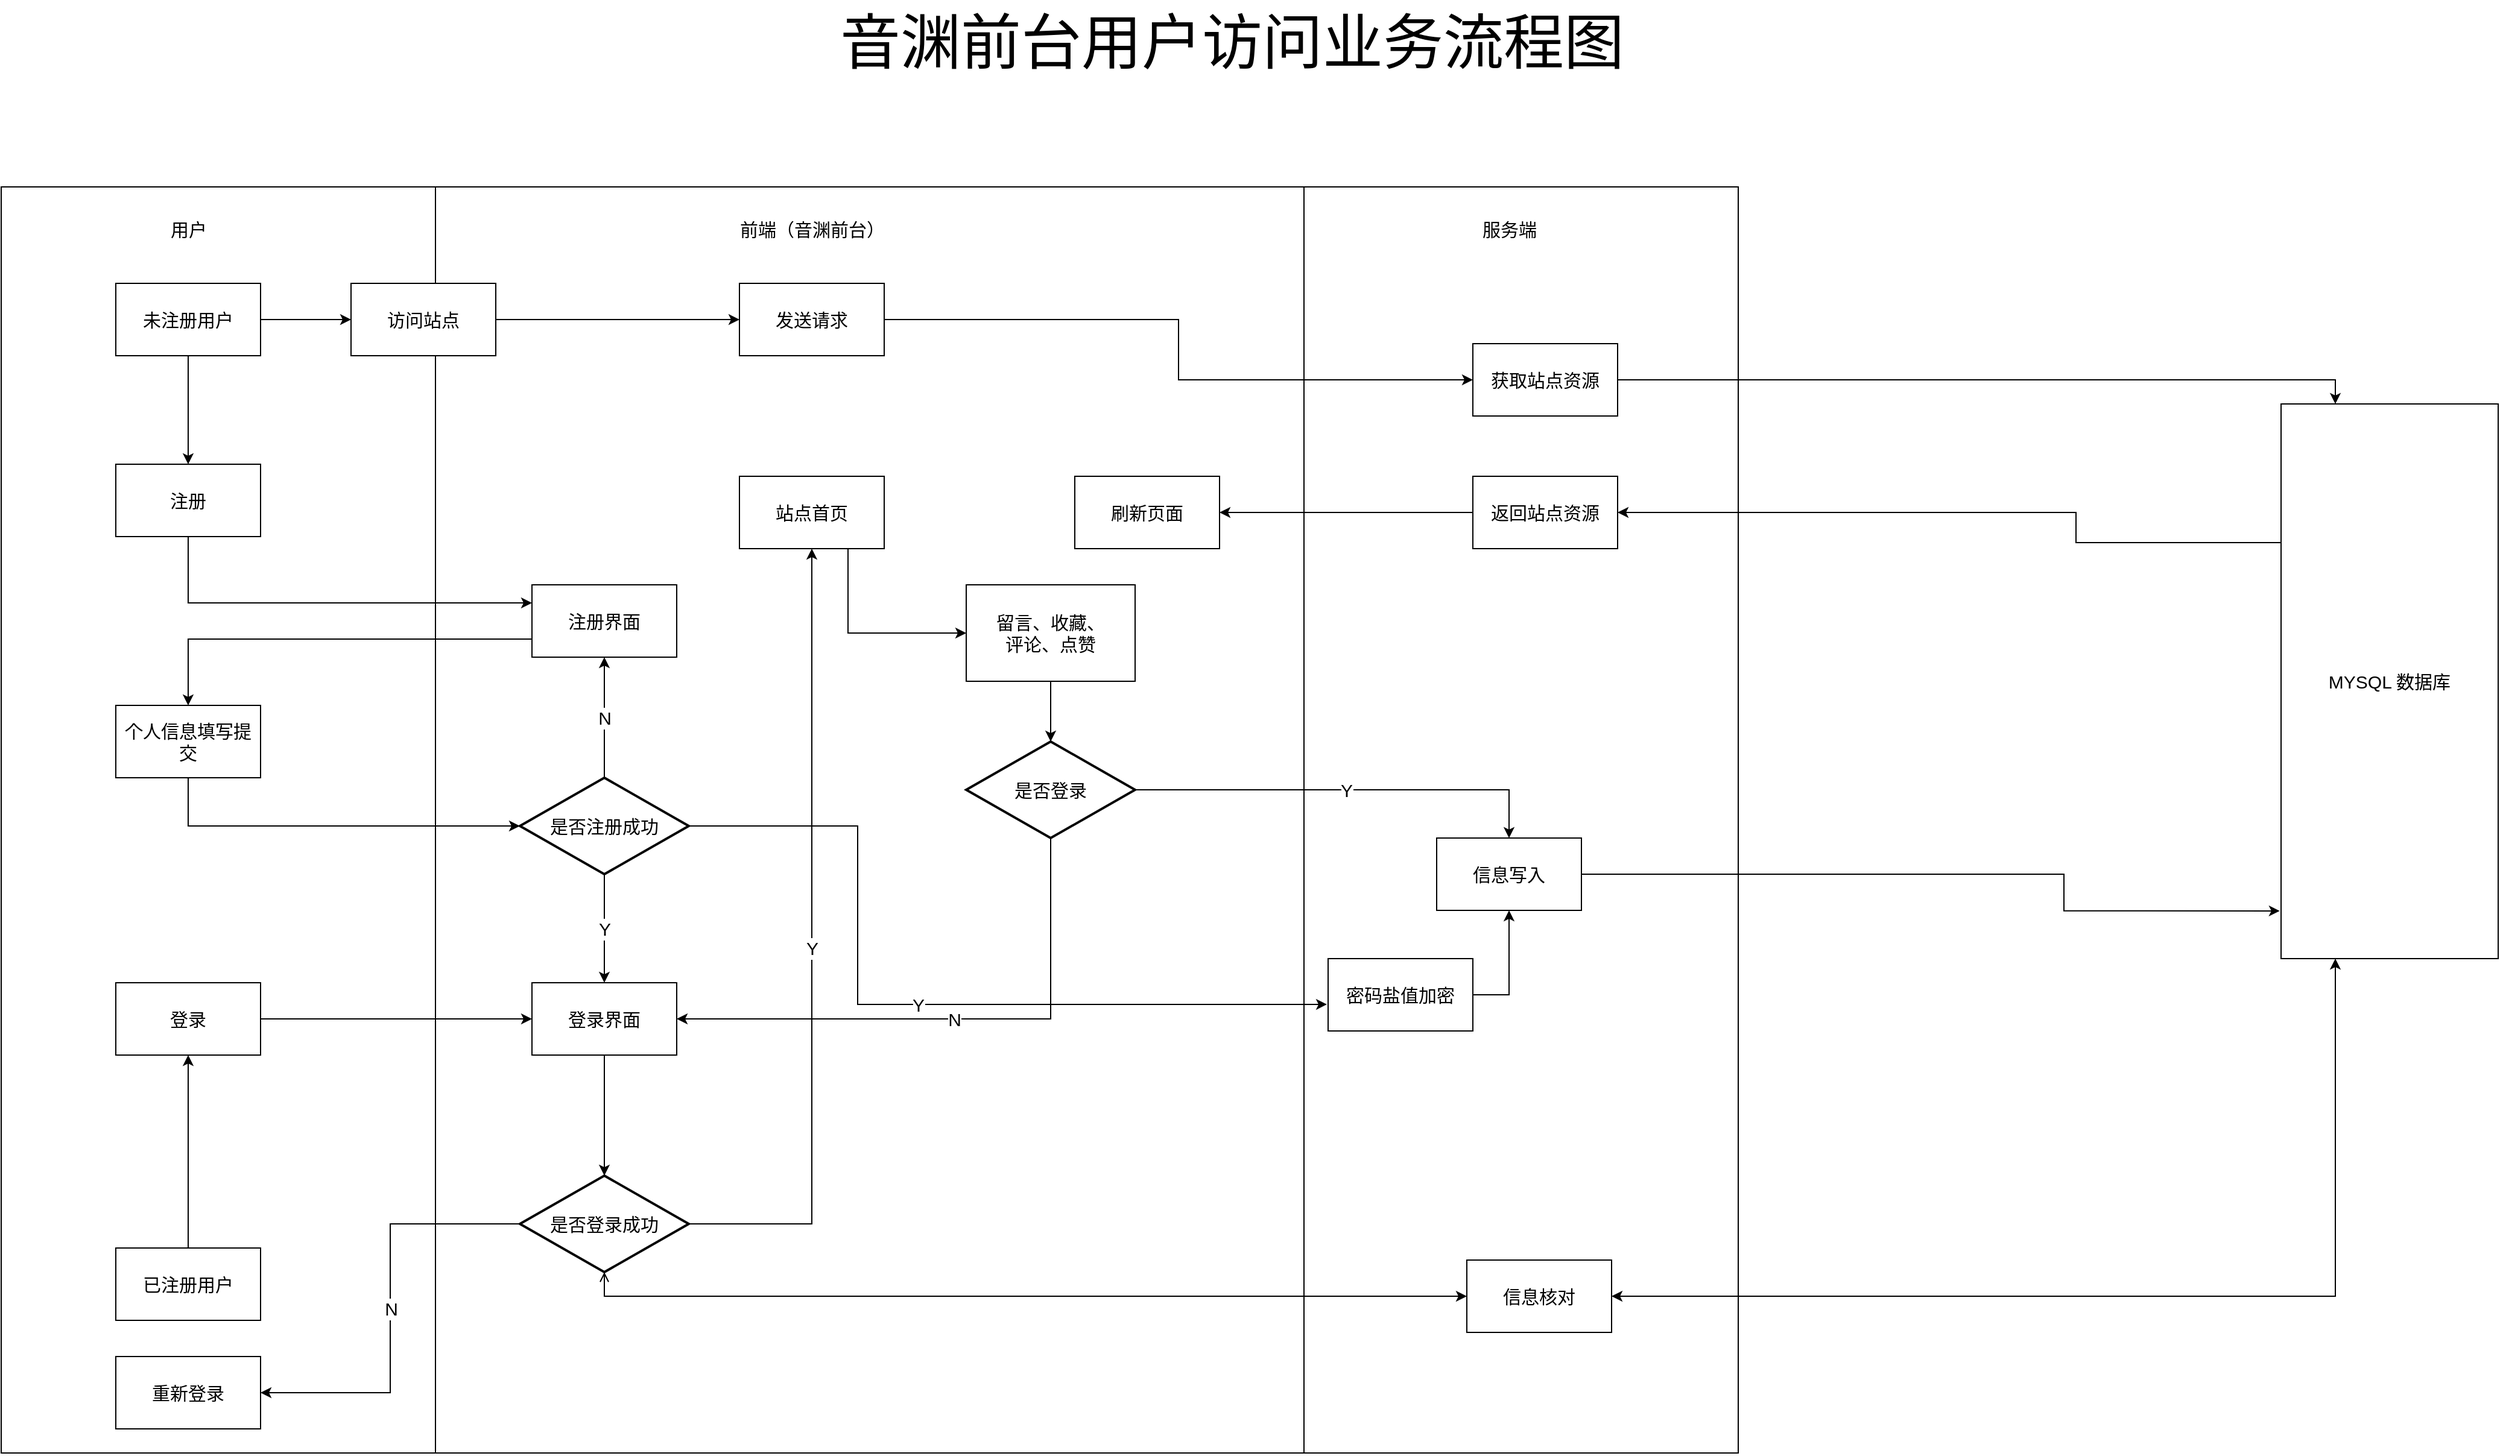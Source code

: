 <mxfile version="20.4.0" type="github">
  <diagram id="YodmTxko8MeMF1SjW40L" name="第 1 页">
    <mxGraphModel dx="1422" dy="794" grid="1" gridSize="10" guides="1" tooltips="1" connect="1" arrows="1" fold="1" page="1" pageScale="1" pageWidth="1654" pageHeight="2336" math="0" shadow="0">
      <root>
        <mxCell id="0" />
        <mxCell id="1" parent="0" />
        <mxCell id="RXx5Peij8KMHwUZGRes9-1" value="" style="rounded=0;whiteSpace=wrap;html=1;fontSize=15;" parent="1" vertex="1">
          <mxGeometry x="130" y="240" width="1440" height="1050" as="geometry" />
        </mxCell>
        <mxCell id="RXx5Peij8KMHwUZGRes9-2" value="" style="endArrow=none;html=1;rounded=0;entryX=0.25;entryY=0;entryDx=0;entryDy=0;exitX=0.25;exitY=1;exitDx=0;exitDy=0;fontSize=15;" parent="1" source="RXx5Peij8KMHwUZGRes9-1" target="RXx5Peij8KMHwUZGRes9-1" edge="1">
          <mxGeometry width="50" height="50" relative="1" as="geometry">
            <mxPoint x="770" y="630" as="sourcePoint" />
            <mxPoint x="820" y="580" as="targetPoint" />
          </mxGeometry>
        </mxCell>
        <mxCell id="RXx5Peij8KMHwUZGRes9-3" value="" style="endArrow=none;html=1;rounded=0;entryX=0.75;entryY=0;entryDx=0;entryDy=0;exitX=0.75;exitY=1;exitDx=0;exitDy=0;fontSize=15;" parent="1" source="RXx5Peij8KMHwUZGRes9-1" target="RXx5Peij8KMHwUZGRes9-1" edge="1">
          <mxGeometry width="50" height="50" relative="1" as="geometry">
            <mxPoint x="770" y="470" as="sourcePoint" />
            <mxPoint x="820" y="420" as="targetPoint" />
          </mxGeometry>
        </mxCell>
        <mxCell id="RXx5Peij8KMHwUZGRes9-4" value="用户" style="text;html=1;resizable=0;autosize=1;align=center;verticalAlign=middle;points=[];fillColor=none;strokeColor=none;rounded=0;fontSize=15;" parent="1" vertex="1">
          <mxGeometry x="260" y="260" width="50" height="30" as="geometry" />
        </mxCell>
        <mxCell id="RXx5Peij8KMHwUZGRes9-5" value="前端（音渊前台）" style="text;html=1;resizable=0;autosize=1;align=center;verticalAlign=middle;points=[];fillColor=none;strokeColor=none;rounded=0;fontSize=15;" parent="1" vertex="1">
          <mxGeometry x="732" y="260" width="140" height="30" as="geometry" />
        </mxCell>
        <mxCell id="RXx5Peij8KMHwUZGRes9-6" value="服务端" style="text;html=1;resizable=0;autosize=1;align=center;verticalAlign=middle;points=[];fillColor=none;strokeColor=none;rounded=0;fontSize=15;" parent="1" vertex="1">
          <mxGeometry x="1345" y="260" width="70" height="30" as="geometry" />
        </mxCell>
        <mxCell id="RXx5Peij8KMHwUZGRes9-12" style="edgeStyle=orthogonalEdgeStyle;rounded=0;orthogonalLoop=1;jettySize=auto;html=1;exitX=1;exitY=0.5;exitDx=0;exitDy=0;entryX=0;entryY=0.5;entryDx=0;entryDy=0;fontSize=15;" parent="1" source="RXx5Peij8KMHwUZGRes9-8" target="RXx5Peij8KMHwUZGRes9-11" edge="1">
          <mxGeometry relative="1" as="geometry" />
        </mxCell>
        <mxCell id="RXx5Peij8KMHwUZGRes9-29" style="edgeStyle=orthogonalEdgeStyle;rounded=0;orthogonalLoop=1;jettySize=auto;html=1;exitX=0.5;exitY=1;exitDx=0;exitDy=0;entryX=0.5;entryY=0;entryDx=0;entryDy=0;fontSize=15;" parent="1" source="RXx5Peij8KMHwUZGRes9-8" target="RXx5Peij8KMHwUZGRes9-10" edge="1">
          <mxGeometry relative="1" as="geometry" />
        </mxCell>
        <mxCell id="RXx5Peij8KMHwUZGRes9-8" value="未注册用户" style="rounded=0;whiteSpace=wrap;html=1;fontSize=15;" parent="1" vertex="1">
          <mxGeometry x="225" y="320" width="120" height="60" as="geometry" />
        </mxCell>
        <mxCell id="RXx5Peij8KMHwUZGRes9-39" style="edgeStyle=orthogonalEdgeStyle;rounded=0;orthogonalLoop=1;jettySize=auto;html=1;exitX=0.5;exitY=0;exitDx=0;exitDy=0;entryX=0.5;entryY=1;entryDx=0;entryDy=0;fontSize=15;" parent="1" source="RXx5Peij8KMHwUZGRes9-9" target="RXx5Peij8KMHwUZGRes9-33" edge="1">
          <mxGeometry relative="1" as="geometry" />
        </mxCell>
        <mxCell id="RXx5Peij8KMHwUZGRes9-9" value="已注册用户" style="rounded=0;whiteSpace=wrap;html=1;fontSize=15;" parent="1" vertex="1">
          <mxGeometry x="225" y="1120" width="120" height="60" as="geometry" />
        </mxCell>
        <mxCell id="RXx5Peij8KMHwUZGRes9-28" style="edgeStyle=orthogonalEdgeStyle;rounded=0;orthogonalLoop=1;jettySize=auto;html=1;exitX=0.5;exitY=1;exitDx=0;exitDy=0;entryX=0;entryY=0.25;entryDx=0;entryDy=0;fontSize=15;" parent="1" source="RXx5Peij8KMHwUZGRes9-10" target="RXx5Peij8KMHwUZGRes9-27" edge="1">
          <mxGeometry relative="1" as="geometry" />
        </mxCell>
        <mxCell id="RXx5Peij8KMHwUZGRes9-10" value="注册" style="rounded=0;whiteSpace=wrap;html=1;fontSize=15;" parent="1" vertex="1">
          <mxGeometry x="225" y="470" width="120" height="60" as="geometry" />
        </mxCell>
        <mxCell id="RXx5Peij8KMHwUZGRes9-15" style="edgeStyle=orthogonalEdgeStyle;rounded=0;orthogonalLoop=1;jettySize=auto;html=1;exitX=1;exitY=0.5;exitDx=0;exitDy=0;entryX=0;entryY=0.5;entryDx=0;entryDy=0;fontSize=15;" parent="1" source="RXx5Peij8KMHwUZGRes9-11" target="RXx5Peij8KMHwUZGRes9-13" edge="1">
          <mxGeometry relative="1" as="geometry" />
        </mxCell>
        <mxCell id="RXx5Peij8KMHwUZGRes9-11" value="访问站点" style="rounded=0;whiteSpace=wrap;html=1;fontSize=15;" parent="1" vertex="1">
          <mxGeometry x="420" y="320" width="120" height="60" as="geometry" />
        </mxCell>
        <mxCell id="RXx5Peij8KMHwUZGRes9-16" style="edgeStyle=orthogonalEdgeStyle;rounded=0;orthogonalLoop=1;jettySize=auto;html=1;exitX=1;exitY=0.5;exitDx=0;exitDy=0;entryX=0;entryY=0.5;entryDx=0;entryDy=0;fontSize=15;" parent="1" source="RXx5Peij8KMHwUZGRes9-13" target="RXx5Peij8KMHwUZGRes9-14" edge="1">
          <mxGeometry relative="1" as="geometry" />
        </mxCell>
        <mxCell id="RXx5Peij8KMHwUZGRes9-13" value="发送请求" style="rounded=0;whiteSpace=wrap;html=1;fontSize=15;" parent="1" vertex="1">
          <mxGeometry x="742" y="320" width="120" height="60" as="geometry" />
        </mxCell>
        <mxCell id="RXx5Peij8KMHwUZGRes9-21" style="edgeStyle=orthogonalEdgeStyle;rounded=0;orthogonalLoop=1;jettySize=auto;html=1;exitX=1;exitY=0.5;exitDx=0;exitDy=0;entryX=0.25;entryY=0;entryDx=0;entryDy=0;fontSize=15;" parent="1" source="RXx5Peij8KMHwUZGRes9-14" target="RXx5Peij8KMHwUZGRes9-18" edge="1">
          <mxGeometry relative="1" as="geometry" />
        </mxCell>
        <mxCell id="RXx5Peij8KMHwUZGRes9-14" value="获取站点资源" style="rounded=0;whiteSpace=wrap;html=1;fontSize=15;" parent="1" vertex="1">
          <mxGeometry x="1350" y="370" width="120" height="60" as="geometry" />
        </mxCell>
        <mxCell id="RXx5Peij8KMHwUZGRes9-24" style="edgeStyle=orthogonalEdgeStyle;rounded=0;orthogonalLoop=1;jettySize=auto;html=1;exitX=0;exitY=0.25;exitDx=0;exitDy=0;entryX=1;entryY=0.5;entryDx=0;entryDy=0;fontSize=15;" parent="1" source="RXx5Peij8KMHwUZGRes9-18" target="RXx5Peij8KMHwUZGRes9-23" edge="1">
          <mxGeometry relative="1" as="geometry">
            <Array as="points">
              <mxPoint x="1850" y="535" />
              <mxPoint x="1850" y="510" />
            </Array>
          </mxGeometry>
        </mxCell>
        <mxCell id="RXx5Peij8KMHwUZGRes9-18" value="MYSQL 数据库" style="rounded=0;whiteSpace=wrap;html=1;fontSize=15;" parent="1" vertex="1">
          <mxGeometry x="2020" y="420" width="180" height="460" as="geometry" />
        </mxCell>
        <mxCell id="PfplGbF6E_adJJfHb1EB-2" style="edgeStyle=orthogonalEdgeStyle;rounded=0;orthogonalLoop=1;jettySize=auto;html=1;exitX=0;exitY=0.5;exitDx=0;exitDy=0;fontFamily=Helvetica;fontSize=15;startArrow=none;startFill=0;" edge="1" parent="1" source="RXx5Peij8KMHwUZGRes9-23" target="PfplGbF6E_adJJfHb1EB-1">
          <mxGeometry relative="1" as="geometry" />
        </mxCell>
        <mxCell id="RXx5Peij8KMHwUZGRes9-23" value="返回站点资源" style="rounded=0;whiteSpace=wrap;html=1;fontSize=15;" parent="1" vertex="1">
          <mxGeometry x="1350" y="480" width="120" height="60" as="geometry" />
        </mxCell>
        <mxCell id="RXx5Peij8KMHwUZGRes9-55" style="edgeStyle=orthogonalEdgeStyle;rounded=0;orthogonalLoop=1;jettySize=auto;html=1;exitX=0.75;exitY=1;exitDx=0;exitDy=0;entryX=0;entryY=0.5;entryDx=0;entryDy=0;startArrow=none;startFill=0;fontSize=15;" parent="1" source="RXx5Peij8KMHwUZGRes9-25" target="RXx5Peij8KMHwUZGRes9-53" edge="1">
          <mxGeometry relative="1" as="geometry" />
        </mxCell>
        <mxCell id="RXx5Peij8KMHwUZGRes9-25" value="站点首页" style="rounded=0;whiteSpace=wrap;html=1;fontSize=15;" parent="1" vertex="1">
          <mxGeometry x="742" y="480" width="120" height="60" as="geometry" />
        </mxCell>
        <mxCell id="RXx5Peij8KMHwUZGRes9-32" style="edgeStyle=orthogonalEdgeStyle;rounded=0;orthogonalLoop=1;jettySize=auto;html=1;exitX=0;exitY=0.75;exitDx=0;exitDy=0;entryX=0.5;entryY=0;entryDx=0;entryDy=0;fontSize=15;" parent="1" source="RXx5Peij8KMHwUZGRes9-27" target="RXx5Peij8KMHwUZGRes9-30" edge="1">
          <mxGeometry relative="1" as="geometry" />
        </mxCell>
        <mxCell id="RXx5Peij8KMHwUZGRes9-27" value="注册界面" style="rounded=0;whiteSpace=wrap;html=1;fontSize=15;" parent="1" vertex="1">
          <mxGeometry x="570" y="570" width="120" height="60" as="geometry" />
        </mxCell>
        <mxCell id="RXx5Peij8KMHwUZGRes9-65" style="edgeStyle=orthogonalEdgeStyle;rounded=0;orthogonalLoop=1;jettySize=auto;html=1;exitX=0.5;exitY=1;exitDx=0;exitDy=0;entryX=0;entryY=0.5;entryDx=0;entryDy=0;entryPerimeter=0;fontSize=15;startArrow=none;startFill=0;" parent="1" source="RXx5Peij8KMHwUZGRes9-30" target="RXx5Peij8KMHwUZGRes9-31" edge="1">
          <mxGeometry relative="1" as="geometry" />
        </mxCell>
        <mxCell id="RXx5Peij8KMHwUZGRes9-30" value="个人信息填写提交" style="rounded=0;whiteSpace=wrap;html=1;fontSize=15;" parent="1" vertex="1">
          <mxGeometry x="225" y="670" width="120" height="60" as="geometry" />
        </mxCell>
        <mxCell id="RXx5Peij8KMHwUZGRes9-36" value="N" style="edgeStyle=orthogonalEdgeStyle;rounded=0;orthogonalLoop=1;jettySize=auto;html=1;exitX=0.5;exitY=0;exitDx=0;exitDy=0;exitPerimeter=0;entryX=0.5;entryY=1;entryDx=0;entryDy=0;fontSize=15;" parent="1" source="RXx5Peij8KMHwUZGRes9-31" target="RXx5Peij8KMHwUZGRes9-27" edge="1">
          <mxGeometry relative="1" as="geometry" />
        </mxCell>
        <mxCell id="RXx5Peij8KMHwUZGRes9-37" value="Y" style="edgeStyle=orthogonalEdgeStyle;rounded=0;orthogonalLoop=1;jettySize=auto;html=1;exitX=0.5;exitY=1;exitDx=0;exitDy=0;exitPerimeter=0;entryX=0.5;entryY=0;entryDx=0;entryDy=0;fontSize=15;" parent="1" source="RXx5Peij8KMHwUZGRes9-31" target="RXx5Peij8KMHwUZGRes9-34" edge="1">
          <mxGeometry relative="1" as="geometry" />
        </mxCell>
        <mxCell id="PfplGbF6E_adJJfHb1EB-4" value="Y" style="edgeStyle=orthogonalEdgeStyle;rounded=0;orthogonalLoop=1;jettySize=auto;html=1;exitX=1;exitY=0.5;exitDx=0;exitDy=0;exitPerimeter=0;entryX=-0.008;entryY=0.633;entryDx=0;entryDy=0;entryPerimeter=0;fontFamily=Helvetica;fontSize=15;startArrow=none;startFill=0;" edge="1" parent="1" source="RXx5Peij8KMHwUZGRes9-31" target="PfplGbF6E_adJJfHb1EB-3">
          <mxGeometry relative="1" as="geometry">
            <Array as="points">
              <mxPoint x="840" y="770" />
              <mxPoint x="840" y="918" />
            </Array>
          </mxGeometry>
        </mxCell>
        <mxCell id="RXx5Peij8KMHwUZGRes9-31" value="是否注册成功" style="strokeWidth=2;html=1;shape=mxgraph.flowchart.decision;whiteSpace=wrap;fontSize=15;" parent="1" vertex="1">
          <mxGeometry x="560" y="730" width="140" height="80" as="geometry" />
        </mxCell>
        <mxCell id="RXx5Peij8KMHwUZGRes9-38" style="edgeStyle=orthogonalEdgeStyle;rounded=0;orthogonalLoop=1;jettySize=auto;html=1;exitX=1;exitY=0.5;exitDx=0;exitDy=0;entryX=0;entryY=0.5;entryDx=0;entryDy=0;fontSize=15;" parent="1" source="RXx5Peij8KMHwUZGRes9-33" target="RXx5Peij8KMHwUZGRes9-34" edge="1">
          <mxGeometry relative="1" as="geometry" />
        </mxCell>
        <mxCell id="RXx5Peij8KMHwUZGRes9-33" value="登录" style="rounded=0;whiteSpace=wrap;html=1;fontSize=15;" parent="1" vertex="1">
          <mxGeometry x="225" y="900" width="120" height="60" as="geometry" />
        </mxCell>
        <mxCell id="RXx5Peij8KMHwUZGRes9-42" style="edgeStyle=orthogonalEdgeStyle;rounded=0;orthogonalLoop=1;jettySize=auto;html=1;exitX=0.5;exitY=1;exitDx=0;exitDy=0;fontSize=15;" parent="1" source="RXx5Peij8KMHwUZGRes9-34" target="RXx5Peij8KMHwUZGRes9-40" edge="1">
          <mxGeometry relative="1" as="geometry" />
        </mxCell>
        <mxCell id="RXx5Peij8KMHwUZGRes9-34" value="登录界面" style="rounded=0;whiteSpace=wrap;html=1;fontSize=15;" parent="1" vertex="1">
          <mxGeometry x="570" y="900" width="120" height="60" as="geometry" />
        </mxCell>
        <mxCell id="RXx5Peij8KMHwUZGRes9-45" value="Y" style="edgeStyle=orthogonalEdgeStyle;rounded=0;orthogonalLoop=1;jettySize=auto;html=1;exitX=1;exitY=0.5;exitDx=0;exitDy=0;exitPerimeter=0;entryX=0.5;entryY=1;entryDx=0;entryDy=0;fontSize=15;" parent="1" source="RXx5Peij8KMHwUZGRes9-40" target="RXx5Peij8KMHwUZGRes9-25" edge="1">
          <mxGeometry relative="1" as="geometry">
            <mxPoint x="870.0" y="960" as="targetPoint" />
          </mxGeometry>
        </mxCell>
        <mxCell id="RXx5Peij8KMHwUZGRes9-46" value="N" style="edgeStyle=orthogonalEdgeStyle;rounded=0;orthogonalLoop=1;jettySize=auto;html=1;exitX=0;exitY=0.5;exitDx=0;exitDy=0;exitPerimeter=0;entryX=1;entryY=0.5;entryDx=0;entryDy=0;fontSize=15;" parent="1" source="RXx5Peij8KMHwUZGRes9-40" target="RXx5Peij8KMHwUZGRes9-43" edge="1">
          <mxGeometry relative="1" as="geometry" />
        </mxCell>
        <mxCell id="RXx5Peij8KMHwUZGRes9-50" style="edgeStyle=orthogonalEdgeStyle;rounded=0;orthogonalLoop=1;jettySize=auto;html=1;exitX=0.5;exitY=1;exitDx=0;exitDy=0;exitPerimeter=0;entryX=0;entryY=0.5;entryDx=0;entryDy=0;startArrow=open;startFill=0;fontSize=15;" parent="1" source="RXx5Peij8KMHwUZGRes9-40" target="RXx5Peij8KMHwUZGRes9-47" edge="1">
          <mxGeometry relative="1" as="geometry" />
        </mxCell>
        <mxCell id="RXx5Peij8KMHwUZGRes9-40" value="是否登录成功" style="strokeWidth=2;html=1;shape=mxgraph.flowchart.decision;whiteSpace=wrap;fontSize=15;" parent="1" vertex="1">
          <mxGeometry x="560" y="1060" width="140" height="80" as="geometry" />
        </mxCell>
        <mxCell id="RXx5Peij8KMHwUZGRes9-43" value="重新登录" style="rounded=0;whiteSpace=wrap;html=1;fontSize=15;" parent="1" vertex="1">
          <mxGeometry x="225" y="1210" width="120" height="60" as="geometry" />
        </mxCell>
        <mxCell id="RXx5Peij8KMHwUZGRes9-52" style="edgeStyle=orthogonalEdgeStyle;rounded=0;orthogonalLoop=1;jettySize=auto;html=1;exitX=1;exitY=0.5;exitDx=0;exitDy=0;entryX=0.25;entryY=1;entryDx=0;entryDy=0;startArrow=classic;startFill=1;fontSize=15;" parent="1" source="RXx5Peij8KMHwUZGRes9-47" target="RXx5Peij8KMHwUZGRes9-18" edge="1">
          <mxGeometry relative="1" as="geometry" />
        </mxCell>
        <mxCell id="RXx5Peij8KMHwUZGRes9-47" value="信息核对" style="rounded=0;whiteSpace=wrap;html=1;fontSize=15;" parent="1" vertex="1">
          <mxGeometry x="1345" y="1130" width="120" height="60" as="geometry" />
        </mxCell>
        <mxCell id="RXx5Peij8KMHwUZGRes9-66" style="edgeStyle=orthogonalEdgeStyle;rounded=0;orthogonalLoop=1;jettySize=auto;html=1;exitX=1;exitY=0.5;exitDx=0;exitDy=0;entryX=-0.006;entryY=0.914;entryDx=0;entryDy=0;entryPerimeter=0;fontSize=15;startArrow=none;startFill=0;" parent="1" source="RXx5Peij8KMHwUZGRes9-48" target="RXx5Peij8KMHwUZGRes9-18" edge="1">
          <mxGeometry relative="1" as="geometry">
            <Array as="points">
              <mxPoint x="1840" y="810" />
              <mxPoint x="1840" y="840" />
            </Array>
          </mxGeometry>
        </mxCell>
        <mxCell id="RXx5Peij8KMHwUZGRes9-48" value="信息写入" style="rounded=0;whiteSpace=wrap;html=1;fontSize=15;" parent="1" vertex="1">
          <mxGeometry x="1320" y="780" width="120" height="60" as="geometry" />
        </mxCell>
        <mxCell id="RXx5Peij8KMHwUZGRes9-58" style="edgeStyle=orthogonalEdgeStyle;rounded=0;orthogonalLoop=1;jettySize=auto;html=1;exitX=0.5;exitY=1;exitDx=0;exitDy=0;entryX=0.5;entryY=0;entryDx=0;entryDy=0;entryPerimeter=0;startArrow=none;startFill=0;fontSize=15;" parent="1" source="RXx5Peij8KMHwUZGRes9-53" target="RXx5Peij8KMHwUZGRes9-57" edge="1">
          <mxGeometry relative="1" as="geometry" />
        </mxCell>
        <mxCell id="RXx5Peij8KMHwUZGRes9-53" value="留言、收藏、&lt;br&gt;评论、点赞" style="rounded=0;whiteSpace=wrap;html=1;fontSize=15;" parent="1" vertex="1">
          <mxGeometry x="930" y="570" width="140" height="80" as="geometry" />
        </mxCell>
        <mxCell id="RXx5Peij8KMHwUZGRes9-59" value="Y" style="edgeStyle=orthogonalEdgeStyle;rounded=0;orthogonalLoop=1;jettySize=auto;html=1;exitX=1;exitY=0.5;exitDx=0;exitDy=0;exitPerimeter=0;entryX=0.5;entryY=0;entryDx=0;entryDy=0;startArrow=none;startFill=0;fontSize=15;" parent="1" source="RXx5Peij8KMHwUZGRes9-57" target="RXx5Peij8KMHwUZGRes9-48" edge="1">
          <mxGeometry relative="1" as="geometry" />
        </mxCell>
        <mxCell id="RXx5Peij8KMHwUZGRes9-60" value="N" style="edgeStyle=orthogonalEdgeStyle;rounded=0;orthogonalLoop=1;jettySize=auto;html=1;exitX=0.5;exitY=1;exitDx=0;exitDy=0;exitPerimeter=0;entryX=1;entryY=0.5;entryDx=0;entryDy=0;startArrow=none;startFill=0;fontSize=15;" parent="1" source="RXx5Peij8KMHwUZGRes9-57" target="RXx5Peij8KMHwUZGRes9-34" edge="1">
          <mxGeometry relative="1" as="geometry" />
        </mxCell>
        <mxCell id="RXx5Peij8KMHwUZGRes9-57" value="是否登录" style="strokeWidth=2;html=1;shape=mxgraph.flowchart.decision;whiteSpace=wrap;fontSize=15;" parent="1" vertex="1">
          <mxGeometry x="930" y="700" width="140" height="80" as="geometry" />
        </mxCell>
        <mxCell id="RXx5Peij8KMHwUZGRes9-68" value="音渊前台用户访问业务流程图" style="text;html=1;resizable=0;autosize=1;align=center;verticalAlign=middle;points=[];fillColor=none;strokeColor=none;rounded=0;fontSize=50;fontFamily=Helvetica;" parent="1" vertex="1">
          <mxGeometry x="815" y="85" width="670" height="70" as="geometry" />
        </mxCell>
        <mxCell id="PfplGbF6E_adJJfHb1EB-1" value="刷新页面" style="rounded=0;whiteSpace=wrap;html=1;fontFamily=Helvetica;fontSize=15;" vertex="1" parent="1">
          <mxGeometry x="1020" y="480" width="120" height="60" as="geometry" />
        </mxCell>
        <mxCell id="PfplGbF6E_adJJfHb1EB-5" style="edgeStyle=orthogonalEdgeStyle;rounded=0;orthogonalLoop=1;jettySize=auto;html=1;exitX=1;exitY=0.5;exitDx=0;exitDy=0;entryX=0.5;entryY=1;entryDx=0;entryDy=0;fontFamily=Helvetica;fontSize=15;startArrow=none;startFill=0;" edge="1" parent="1" source="PfplGbF6E_adJJfHb1EB-3" target="RXx5Peij8KMHwUZGRes9-48">
          <mxGeometry relative="1" as="geometry" />
        </mxCell>
        <mxCell id="PfplGbF6E_adJJfHb1EB-3" value="密码盐值加密" style="rounded=0;whiteSpace=wrap;html=1;fontFamily=Helvetica;fontSize=15;" vertex="1" parent="1">
          <mxGeometry x="1230" y="880" width="120" height="60" as="geometry" />
        </mxCell>
      </root>
    </mxGraphModel>
  </diagram>
</mxfile>

